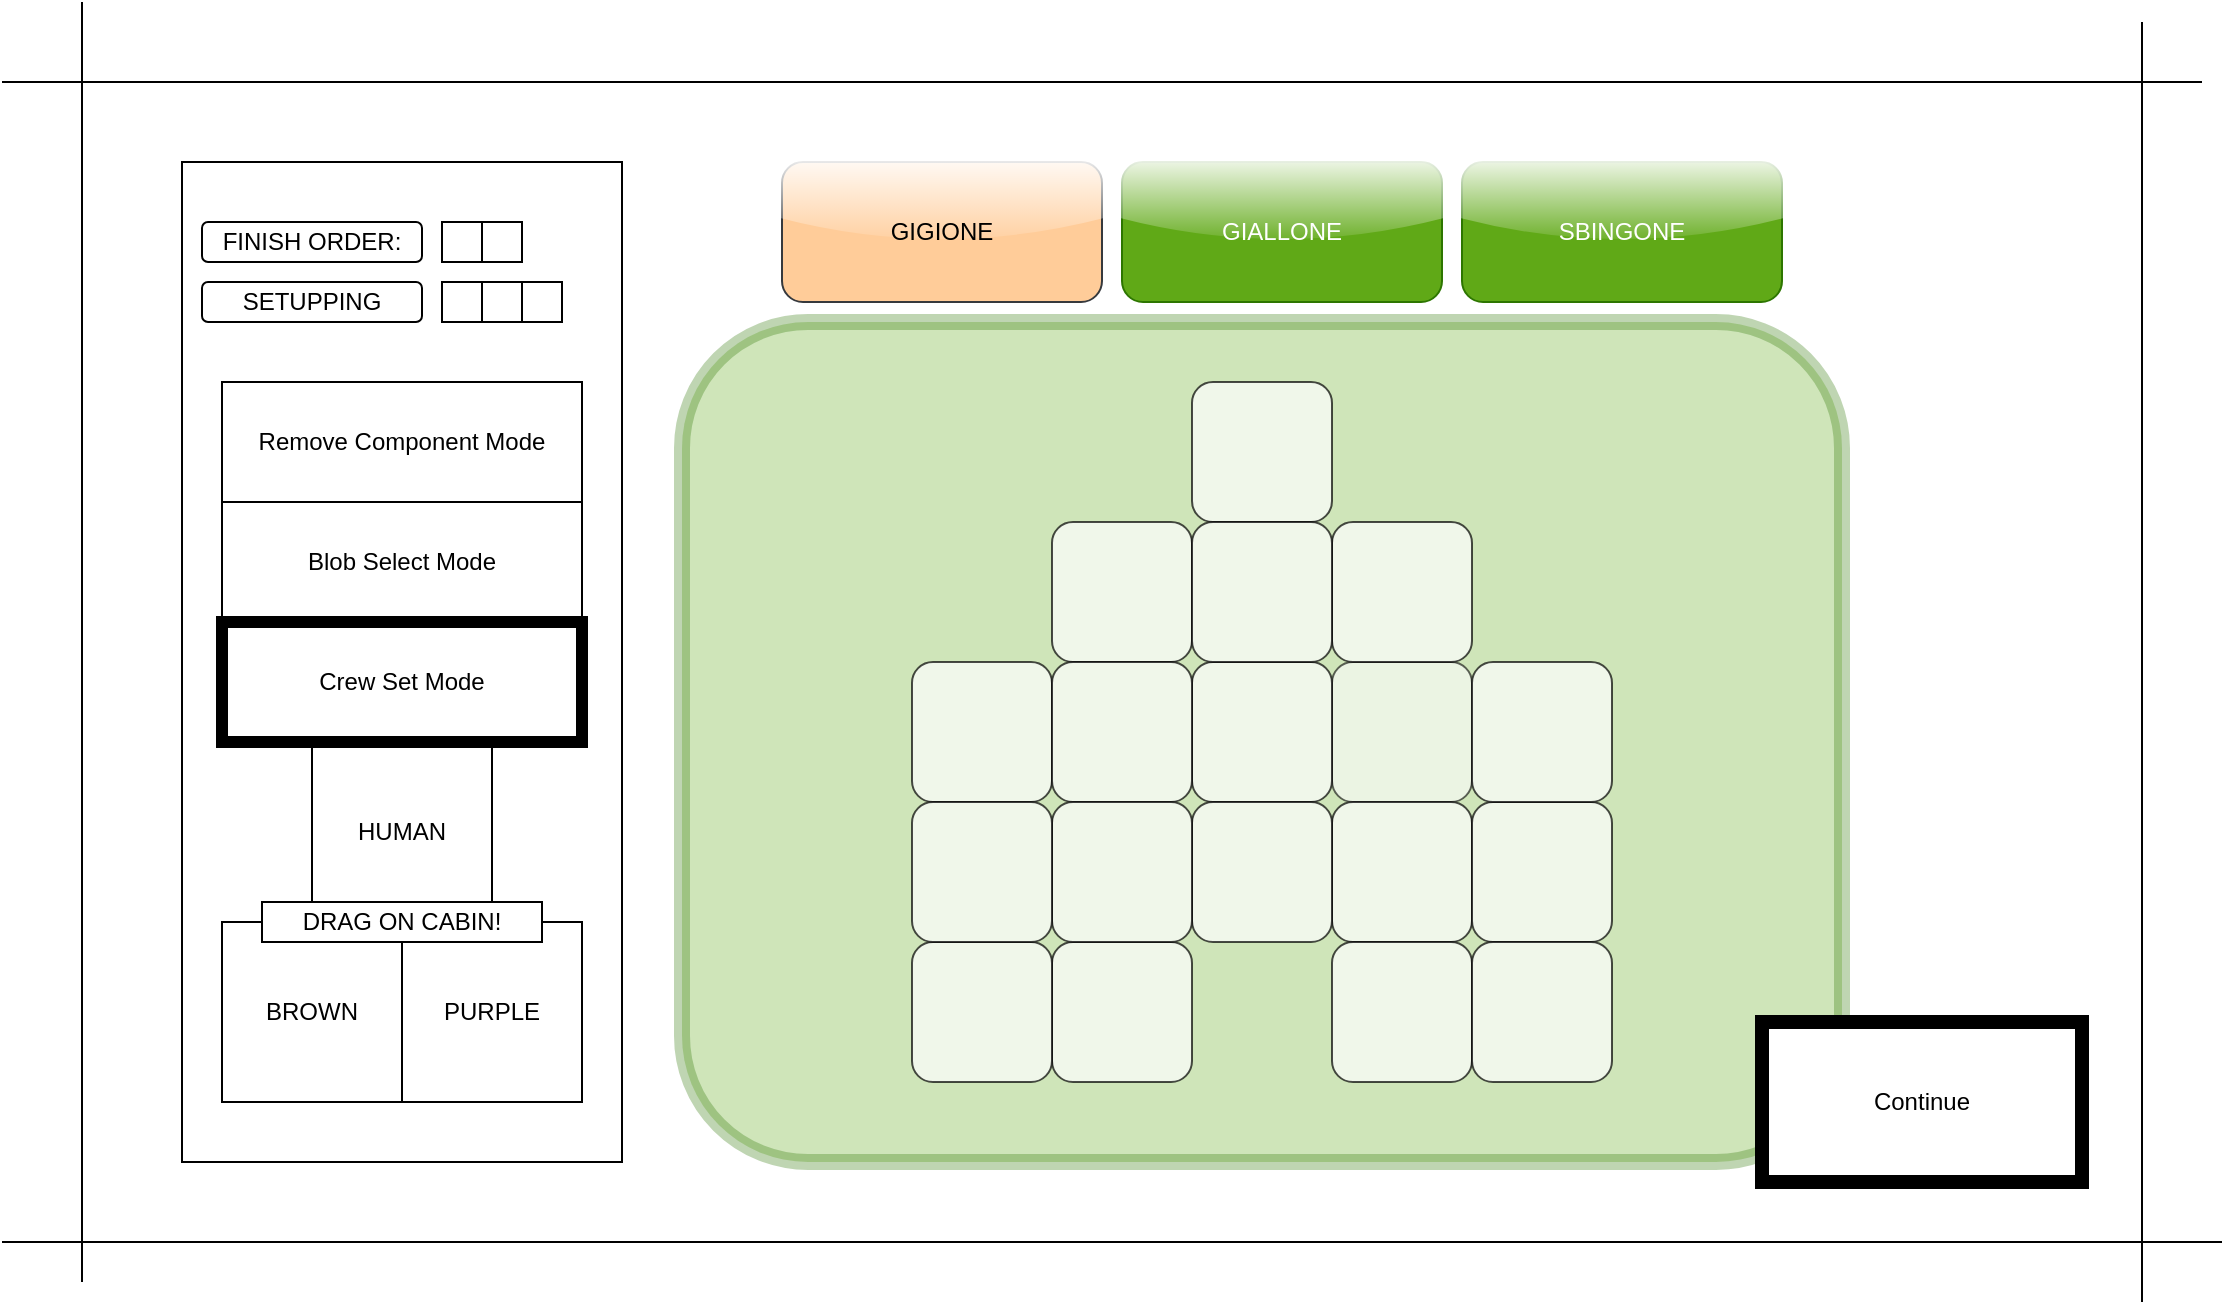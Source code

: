 <mxfile version="27.1.4">
  <diagram name="Page-1" id="Wf0k0EPCuZj91SbxlMt6">
    <mxGraphModel dx="2028" dy="683" grid="1" gridSize="10" guides="1" tooltips="1" connect="1" arrows="1" fold="1" page="1" pageScale="1" pageWidth="850" pageHeight="1100" math="0" shadow="0">
      <root>
        <mxCell id="0" />
        <mxCell id="1" parent="0" />
        <mxCell id="xbARBZZMHT46P_BYGJKc-1" value="" style="rounded=1;whiteSpace=wrap;html=1;opacity=30;fillColor=#60a917;fontColor=#ffffff;strokeColor=#2D7600;strokeWidth=8;" vertex="1" parent="1">
          <mxGeometry x="60" y="240" width="580" height="420" as="geometry" />
        </mxCell>
        <mxCell id="xbARBZZMHT46P_BYGJKc-14" value="" style="whiteSpace=wrap;html=1;aspect=fixed;rounded=1;opacity=60;" vertex="1" parent="1">
          <mxGeometry x="385" y="410" width="70" height="70" as="geometry" />
        </mxCell>
        <mxCell id="xbARBZZMHT46P_BYGJKc-39" value="" style="whiteSpace=wrap;html=1;aspect=fixed;rounded=1;opacity=70;" vertex="1" parent="1">
          <mxGeometry x="315" y="270" width="70" height="70" as="geometry" />
        </mxCell>
        <mxCell id="xbARBZZMHT46P_BYGJKc-40" value="" style="whiteSpace=wrap;html=1;aspect=fixed;rounded=1;opacity=70;" vertex="1" parent="1">
          <mxGeometry x="385" y="340" width="70" height="70" as="geometry" />
        </mxCell>
        <mxCell id="xbARBZZMHT46P_BYGJKc-41" value="" style="whiteSpace=wrap;html=1;aspect=fixed;rounded=1;opacity=70;" vertex="1" parent="1">
          <mxGeometry x="315" y="410" width="70" height="70" as="geometry" />
        </mxCell>
        <mxCell id="xbARBZZMHT46P_BYGJKc-42" value="" style="whiteSpace=wrap;html=1;aspect=fixed;rounded=1;opacity=70;" vertex="1" parent="1">
          <mxGeometry x="385" y="480" width="70" height="70" as="geometry" />
        </mxCell>
        <mxCell id="xbARBZZMHT46P_BYGJKc-43" value="" style="whiteSpace=wrap;html=1;aspect=fixed;rounded=1;opacity=70;" vertex="1" parent="1">
          <mxGeometry x="315" y="480" width="70" height="70" as="geometry" />
        </mxCell>
        <mxCell id="xbARBZZMHT46P_BYGJKc-44" value="" style="whiteSpace=wrap;html=1;aspect=fixed;rounded=1;opacity=70;" vertex="1" parent="1">
          <mxGeometry x="385" y="550" width="70" height="70" as="geometry" />
        </mxCell>
        <mxCell id="xbARBZZMHT46P_BYGJKc-45" value="" style="whiteSpace=wrap;html=1;aspect=fixed;rounded=1;opacity=70;" vertex="1" parent="1">
          <mxGeometry x="245" y="550" width="70" height="70" as="geometry" />
        </mxCell>
        <mxCell id="xbARBZZMHT46P_BYGJKc-46" value="" style="whiteSpace=wrap;html=1;aspect=fixed;rounded=1;opacity=70;" vertex="1" parent="1">
          <mxGeometry x="455" y="480" width="70" height="70" as="geometry" />
        </mxCell>
        <mxCell id="xbARBZZMHT46P_BYGJKc-47" value="" style="whiteSpace=wrap;html=1;aspect=fixed;rounded=1;opacity=70;" vertex="1" parent="1">
          <mxGeometry x="455" y="410" width="70" height="70" as="geometry" />
        </mxCell>
        <mxCell id="xbARBZZMHT46P_BYGJKc-48" value="" style="whiteSpace=wrap;html=1;aspect=fixed;rounded=1;opacity=70;" vertex="1" parent="1">
          <mxGeometry x="455" y="550" width="70" height="70" as="geometry" />
        </mxCell>
        <mxCell id="xbARBZZMHT46P_BYGJKc-50" value="" style="whiteSpace=wrap;html=1;aspect=fixed;rounded=1;opacity=70;" vertex="1" parent="1">
          <mxGeometry x="175" y="550" width="70" height="70" as="geometry" />
        </mxCell>
        <mxCell id="xbARBZZMHT46P_BYGJKc-51" value="" style="whiteSpace=wrap;html=1;aspect=fixed;rounded=1;opacity=70;" vertex="1" parent="1">
          <mxGeometry x="175" y="410" width="70" height="70" as="geometry" />
        </mxCell>
        <mxCell id="xbARBZZMHT46P_BYGJKc-52" value="" style="whiteSpace=wrap;html=1;aspect=fixed;rounded=1;opacity=70;" vertex="1" parent="1">
          <mxGeometry x="245" y="340" width="70" height="70" as="geometry" />
        </mxCell>
        <mxCell id="xbARBZZMHT46P_BYGJKc-53" value="" style="whiteSpace=wrap;html=1;aspect=fixed;rounded=1;opacity=70;" vertex="1" parent="1">
          <mxGeometry x="315" y="340" width="70" height="70" as="geometry" />
        </mxCell>
        <mxCell id="xbARBZZMHT46P_BYGJKc-54" value="" style="whiteSpace=wrap;html=1;aspect=fixed;rounded=1;opacity=70;" vertex="1" parent="1">
          <mxGeometry x="245" y="410" width="70" height="70" as="geometry" />
        </mxCell>
        <mxCell id="xbARBZZMHT46P_BYGJKc-55" value="" style="whiteSpace=wrap;html=1;aspect=fixed;rounded=1;opacity=70;" vertex="1" parent="1">
          <mxGeometry x="245" y="480" width="70" height="70" as="geometry" />
        </mxCell>
        <mxCell id="xbARBZZMHT46P_BYGJKc-57" value="" style="rounded=0;whiteSpace=wrap;html=1;" vertex="1" parent="1">
          <mxGeometry x="-190" y="160" width="220" height="500" as="geometry" />
        </mxCell>
        <mxCell id="xbARBZZMHT46P_BYGJKc-59" value="" style="endArrow=none;html=1;rounded=0;" edge="1" parent="1">
          <mxGeometry width="50" height="50" relative="1" as="geometry">
            <mxPoint x="-240" y="720" as="sourcePoint" />
            <mxPoint x="-240" y="80" as="targetPoint" />
          </mxGeometry>
        </mxCell>
        <mxCell id="xbARBZZMHT46P_BYGJKc-60" value="" style="endArrow=none;html=1;rounded=0;" edge="1" parent="1">
          <mxGeometry width="50" height="50" relative="1" as="geometry">
            <mxPoint x="-280" y="700" as="sourcePoint" />
            <mxPoint x="830" y="700" as="targetPoint" />
          </mxGeometry>
        </mxCell>
        <mxCell id="xbARBZZMHT46P_BYGJKc-61" value="" style="endArrow=none;html=1;rounded=0;" edge="1" parent="1">
          <mxGeometry width="50" height="50" relative="1" as="geometry">
            <mxPoint x="820" y="120" as="sourcePoint" />
            <mxPoint x="-280" y="120" as="targetPoint" />
          </mxGeometry>
        </mxCell>
        <mxCell id="xbARBZZMHT46P_BYGJKc-62" value="" style="endArrow=none;html=1;rounded=0;" edge="1" parent="1">
          <mxGeometry width="50" height="50" relative="1" as="geometry">
            <mxPoint x="790" y="730" as="sourcePoint" />
            <mxPoint x="790" y="90" as="targetPoint" />
          </mxGeometry>
        </mxCell>
        <mxCell id="xbARBZZMHT46P_BYGJKc-80" value="" style="whiteSpace=wrap;html=1;aspect=fixed;rounded=1;opacity=70;" vertex="1" parent="1">
          <mxGeometry x="175" y="480" width="70" height="70" as="geometry" />
        </mxCell>
        <mxCell id="xbARBZZMHT46P_BYGJKc-81" value="GIGIONE" style="rounded=1;whiteSpace=wrap;html=1;fillColor=light-dark(#FFCC99,#00445E);strokeColor=light-dark(#36393D,#C0C0C0);glass=1;gradientDirection=south;" vertex="1" parent="1">
          <mxGeometry x="110" y="160" width="160" height="70" as="geometry" />
        </mxCell>
        <mxCell id="xbARBZZMHT46P_BYGJKc-82" value="GIALLONE" style="rounded=1;whiteSpace=wrap;html=1;fillColor=light-dark(#60A917,#FFE607);fontColor=#ffffff;strokeColor=light-dark(#2D7600,#B1B1B1);glass=1;" vertex="1" parent="1">
          <mxGeometry x="280" y="160" width="160" height="70" as="geometry" />
        </mxCell>
        <mxCell id="xbARBZZMHT46P_BYGJKc-83" value="SBINGONE" style="rounded=1;whiteSpace=wrap;html=1;fillColor=light-dark(#60A917,#FF0A0A);fontColor=#ffffff;strokeColor=light-dark(#2D7600,#FFFFFF);glass=1;" vertex="1" parent="1">
          <mxGeometry x="450" y="160" width="160" height="70" as="geometry" />
        </mxCell>
        <mxCell id="xbARBZZMHT46P_BYGJKc-93" value="&lt;div&gt;Continue&lt;/div&gt;" style="rounded=0;whiteSpace=wrap;html=1;fillColor=light-dark(#FFFFFF,#9800FF);strokeWidth=7;" vertex="1" parent="1">
          <mxGeometry x="600" y="590" width="160" height="80" as="geometry" />
        </mxCell>
        <mxCell id="xbARBZZMHT46P_BYGJKc-94" value="BROWN" style="rounded=0;whiteSpace=wrap;html=1;" vertex="1" parent="1">
          <mxGeometry x="-170" y="540" width="90" height="90" as="geometry" />
        </mxCell>
        <mxCell id="xbARBZZMHT46P_BYGJKc-96" value="PURPLE" style="rounded=0;whiteSpace=wrap;html=1;" vertex="1" parent="1">
          <mxGeometry x="-80" y="540" width="90" height="90" as="geometry" />
        </mxCell>
        <mxCell id="xbARBZZMHT46P_BYGJKc-97" value="&lt;div&gt;HUMAN&lt;/div&gt;" style="rounded=0;whiteSpace=wrap;html=1;" vertex="1" parent="1">
          <mxGeometry x="-125" y="450" width="90" height="90" as="geometry" />
        </mxCell>
        <mxCell id="xbARBZZMHT46P_BYGJKc-99" value="Blob Select Mode" style="rounded=0;whiteSpace=wrap;html=1;" vertex="1" parent="1">
          <mxGeometry x="-170" y="330" width="180" height="60" as="geometry" />
        </mxCell>
        <mxCell id="xbARBZZMHT46P_BYGJKc-100" value="Remove Component Mode" style="rounded=0;whiteSpace=wrap;html=1;" vertex="1" parent="1">
          <mxGeometry x="-170" y="270" width="180" height="60" as="geometry" />
        </mxCell>
        <mxCell id="xbARBZZMHT46P_BYGJKc-101" value="Crew Set Mode" style="rounded=0;whiteSpace=wrap;html=1;strokeWidth=6;" vertex="1" parent="1">
          <mxGeometry x="-170" y="390" width="180" height="60" as="geometry" />
        </mxCell>
        <mxCell id="xbARBZZMHT46P_BYGJKc-103" value="FINISH ORDER:" style="rounded=1;whiteSpace=wrap;html=1;" vertex="1" parent="1">
          <mxGeometry x="-180" y="190" width="110" height="20" as="geometry" />
        </mxCell>
        <mxCell id="xbARBZZMHT46P_BYGJKc-104" value="SETUPPING" style="rounded=1;whiteSpace=wrap;html=1;" vertex="1" parent="1">
          <mxGeometry x="-180" y="220" width="110" height="20" as="geometry" />
        </mxCell>
        <mxCell id="xbARBZZMHT46P_BYGJKc-105" value="" style="whiteSpace=wrap;html=1;aspect=fixed;fillColor=light-dark(#FFFFFF,#FF0000);" vertex="1" parent="1">
          <mxGeometry x="-60" y="190" width="20" height="20" as="geometry" />
        </mxCell>
        <mxCell id="xbARBZZMHT46P_BYGJKc-106" value="" style="whiteSpace=wrap;html=1;aspect=fixed;fillColor=light-dark(#FFFFFF,#FFF600);" vertex="1" parent="1">
          <mxGeometry x="-40" y="220" width="20" height="20" as="geometry" />
        </mxCell>
        <mxCell id="xbARBZZMHT46P_BYGJKc-108" value="" style="whiteSpace=wrap;html=1;aspect=fixed;fillColor=light-dark(#FFFFFF,#41FF07);" vertex="1" parent="1">
          <mxGeometry x="-60" y="220" width="20" height="20" as="geometry" />
        </mxCell>
        <mxCell id="xbARBZZMHT46P_BYGJKc-113" value="" style="whiteSpace=wrap;html=1;aspect=fixed;fillColor=light-dark(#FFFFFF,#4CFF00);" vertex="1" parent="1">
          <mxGeometry x="-40" y="190" width="20" height="20" as="geometry" />
        </mxCell>
        <mxCell id="xbARBZZMHT46P_BYGJKc-114" value="" style="whiteSpace=wrap;html=1;aspect=fixed;fillColor=light-dark(#FFFFFF,#070FFF);" vertex="1" parent="1">
          <mxGeometry x="-20" y="220" width="20" height="20" as="geometry" />
        </mxCell>
        <mxCell id="xbARBZZMHT46P_BYGJKc-115" value="DRAG ON CABIN!" style="rounded=0;whiteSpace=wrap;html=1;" vertex="1" parent="1">
          <mxGeometry x="-150" y="530" width="140" height="20" as="geometry" />
        </mxCell>
      </root>
    </mxGraphModel>
  </diagram>
</mxfile>
